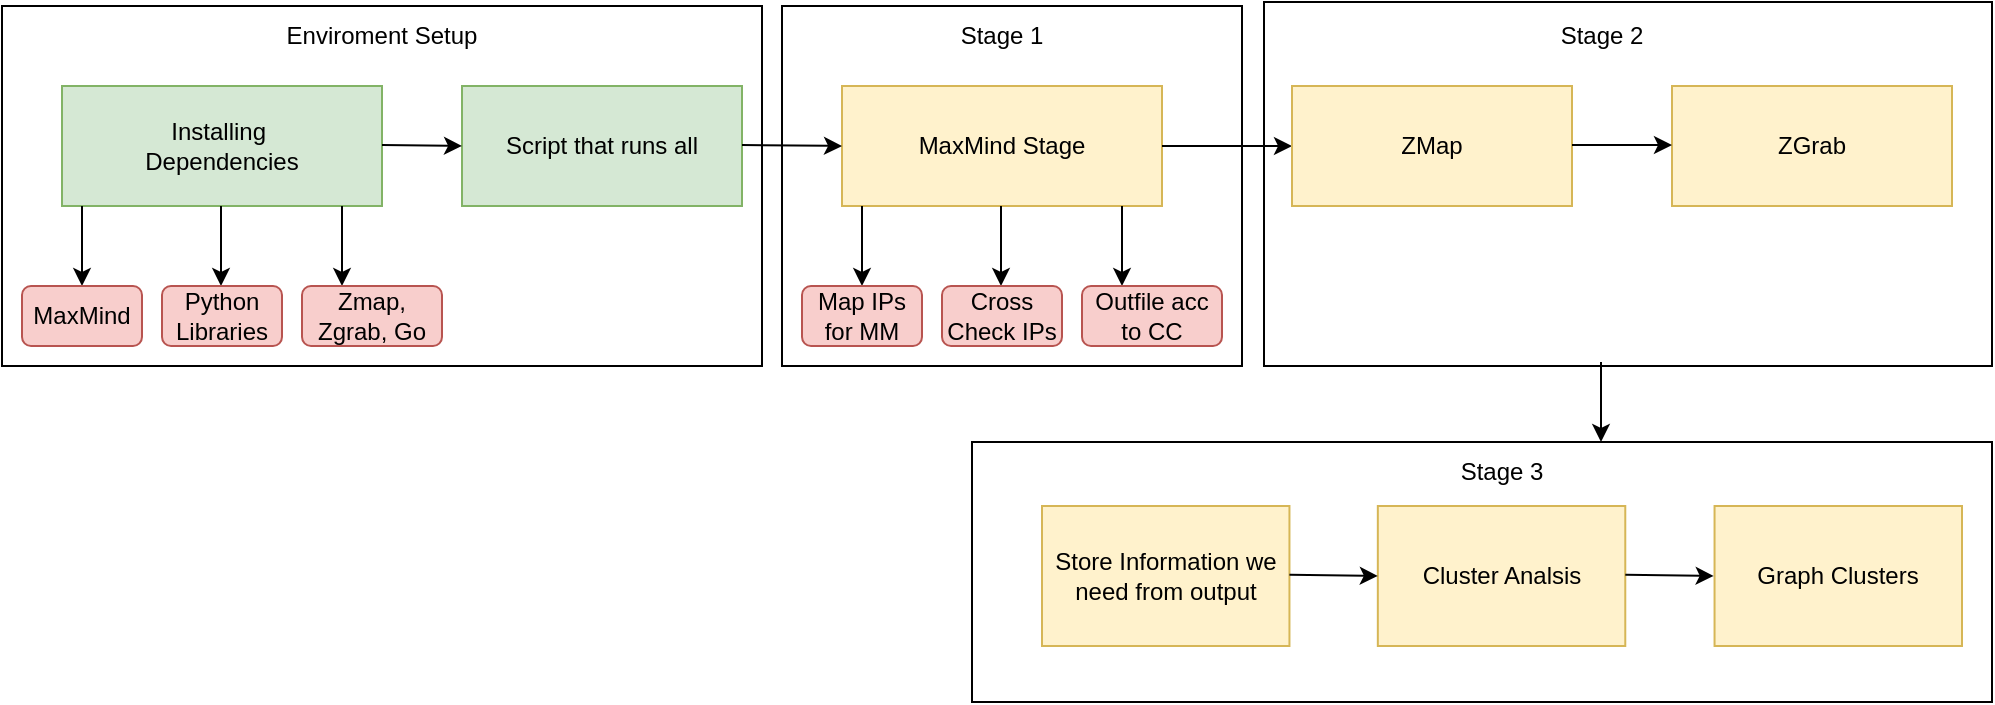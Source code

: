 <mxfile version="17.4.1" type="device" pages="5"><diagram id="p1ghmTGl7M3jVOJkn0ZW" name="Page-1"><mxGraphModel dx="946" dy="556" grid="1" gridSize="10" guides="1" tooltips="1" connect="1" arrows="1" fold="1" page="1" pageScale="1" pageWidth="827" pageHeight="1169" math="0" shadow="0"><root><mxCell id="0"/><mxCell id="1" parent="0"/><mxCell id="IMDC9odkhuIQ_iTcnqW2-19" value="" style="rounded=0;whiteSpace=wrap;html=1;" parent="1" vertex="1"><mxGeometry x="480" y="120" width="230" height="180" as="geometry"/></mxCell><mxCell id="IMDC9odkhuIQ_iTcnqW2-10" value="" style="rounded=0;whiteSpace=wrap;html=1;" parent="1" vertex="1"><mxGeometry x="575" y="338" width="510" height="130" as="geometry"/></mxCell><mxCell id="IMDC9odkhuIQ_iTcnqW2-7" value="" style="rounded=0;whiteSpace=wrap;html=1;" parent="1" vertex="1"><mxGeometry x="721" y="118" width="364" height="182" as="geometry"/></mxCell><mxCell id="IMDC9odkhuIQ_iTcnqW2-2" value="" style="rounded=0;whiteSpace=wrap;html=1;" parent="1" vertex="1"><mxGeometry x="90" y="120" width="380" height="180" as="geometry"/></mxCell><mxCell id="6gKmCxm5A9qFWtHP7vVL-2" value="Installing&amp;nbsp;&lt;br&gt;Dependencies" style="rounded=0;whiteSpace=wrap;html=1;fillColor=#d5e8d4;strokeColor=#82b366;" parent="1" vertex="1"><mxGeometry x="120" y="160" width="160" height="60" as="geometry"/></mxCell><mxCell id="6gKmCxm5A9qFWtHP7vVL-6" value="" style="endArrow=classic;html=1;rounded=0;" parent="1" edge="1"><mxGeometry width="50" height="50" relative="1" as="geometry"><mxPoint x="130" y="220" as="sourcePoint"/><mxPoint x="130" y="260" as="targetPoint"/></mxGeometry></mxCell><mxCell id="6gKmCxm5A9qFWtHP7vVL-8" value="" style="endArrow=classic;html=1;rounded=0;" parent="1" edge="1"><mxGeometry width="50" height="50" relative="1" as="geometry"><mxPoint x="199.5" y="220" as="sourcePoint"/><mxPoint x="199.5" y="260" as="targetPoint"/></mxGeometry></mxCell><mxCell id="6gKmCxm5A9qFWtHP7vVL-9" value="" style="endArrow=classic;html=1;rounded=0;" parent="1" edge="1"><mxGeometry width="50" height="50" relative="1" as="geometry"><mxPoint x="260" y="220" as="sourcePoint"/><mxPoint x="260" y="260" as="targetPoint"/></mxGeometry></mxCell><mxCell id="6gKmCxm5A9qFWtHP7vVL-10" value="MaxMind" style="rounded=1;whiteSpace=wrap;html=1;fillColor=#f8cecc;strokeColor=#b85450;" parent="1" vertex="1"><mxGeometry x="100" y="260" width="60" height="30" as="geometry"/></mxCell><mxCell id="6gKmCxm5A9qFWtHP7vVL-12" value="Python&lt;br&gt;Libraries" style="rounded=1;whiteSpace=wrap;html=1;fillColor=#f8cecc;strokeColor=#b85450;" parent="1" vertex="1"><mxGeometry x="170" y="260" width="60" height="30" as="geometry"/></mxCell><mxCell id="6gKmCxm5A9qFWtHP7vVL-13" value="Zmap, Zgrab, Go" style="rounded=1;whiteSpace=wrap;html=1;fillColor=#f8cecc;strokeColor=#b85450;" parent="1" vertex="1"><mxGeometry x="240" y="260" width="70" height="30" as="geometry"/></mxCell><mxCell id="6gKmCxm5A9qFWtHP7vVL-17" value="Script that runs all" style="rounded=0;whiteSpace=wrap;html=1;fillColor=#d5e8d4;strokeColor=#82b366;" parent="1" vertex="1"><mxGeometry x="320" y="160" width="140" height="60" as="geometry"/></mxCell><mxCell id="6gKmCxm5A9qFWtHP7vVL-18" value="MaxMind Stage" style="rounded=0;whiteSpace=wrap;html=1;fillColor=#fff2cc;strokeColor=#d6b656;" parent="1" vertex="1"><mxGeometry x="510" y="160" width="160" height="60" as="geometry"/></mxCell><mxCell id="6gKmCxm5A9qFWtHP7vVL-22" value="" style="endArrow=classic;html=1;rounded=0;" parent="1" edge="1"><mxGeometry width="50" height="50" relative="1" as="geometry"><mxPoint x="520" y="220" as="sourcePoint"/><mxPoint x="520" y="260" as="targetPoint"/></mxGeometry></mxCell><mxCell id="6gKmCxm5A9qFWtHP7vVL-23" value="" style="endArrow=classic;html=1;rounded=0;" parent="1" edge="1"><mxGeometry width="50" height="50" relative="1" as="geometry"><mxPoint x="589.5" y="220" as="sourcePoint"/><mxPoint x="589.5" y="260" as="targetPoint"/></mxGeometry></mxCell><mxCell id="6gKmCxm5A9qFWtHP7vVL-24" value="" style="endArrow=classic;html=1;rounded=0;" parent="1" edge="1"><mxGeometry width="50" height="50" relative="1" as="geometry"><mxPoint x="650" y="220" as="sourcePoint"/><mxPoint x="650" y="260" as="targetPoint"/></mxGeometry></mxCell><mxCell id="6gKmCxm5A9qFWtHP7vVL-25" value="Map IPs for MM" style="rounded=1;whiteSpace=wrap;html=1;fillColor=#f8cecc;strokeColor=#b85450;" parent="1" vertex="1"><mxGeometry x="490" y="260" width="60" height="30" as="geometry"/></mxCell><mxCell id="6gKmCxm5A9qFWtHP7vVL-26" value="Cross Check IPs" style="rounded=1;whiteSpace=wrap;html=1;fillColor=#f8cecc;strokeColor=#b85450;" parent="1" vertex="1"><mxGeometry x="560" y="260" width="60" height="30" as="geometry"/></mxCell><mxCell id="6gKmCxm5A9qFWtHP7vVL-27" value="Outfile acc to CC" style="rounded=1;whiteSpace=wrap;html=1;fillColor=#f8cecc;strokeColor=#b85450;" parent="1" vertex="1"><mxGeometry x="630" y="260" width="70" height="30" as="geometry"/></mxCell><mxCell id="6gKmCxm5A9qFWtHP7vVL-28" value="" style="endArrow=classic;html=1;rounded=0;entryX=0;entryY=0.5;entryDx=0;entryDy=0;" parent="1" target="6gKmCxm5A9qFWtHP7vVL-17" edge="1"><mxGeometry width="50" height="50" relative="1" as="geometry"><mxPoint x="280" y="189.5" as="sourcePoint"/><mxPoint x="330" y="200" as="targetPoint"/></mxGeometry></mxCell><mxCell id="6gKmCxm5A9qFWtHP7vVL-29" value="" style="endArrow=classic;html=1;rounded=0;entryX=0;entryY=0.5;entryDx=0;entryDy=0;" parent="1" target="6gKmCxm5A9qFWtHP7vVL-18" edge="1"><mxGeometry width="50" height="50" relative="1" as="geometry"><mxPoint x="460" y="189.5" as="sourcePoint"/><mxPoint x="500" y="190" as="targetPoint"/></mxGeometry></mxCell><mxCell id="6gKmCxm5A9qFWtHP7vVL-30" value="" style="endArrow=classic;html=1;rounded=0;entryX=0;entryY=0.5;entryDx=0;entryDy=0;exitX=1;exitY=0.5;exitDx=0;exitDy=0;" parent="1" source="6gKmCxm5A9qFWtHP7vVL-18" target="6gKmCxm5A9qFWtHP7vVL-19" edge="1"><mxGeometry width="50" height="50" relative="1" as="geometry"><mxPoint x="680" y="189.5" as="sourcePoint"/><mxPoint x="720" y="190" as="targetPoint"/></mxGeometry></mxCell><mxCell id="IMDC9odkhuIQ_iTcnqW2-8" value="Stage 1" style="text;html=1;strokeColor=none;fillColor=none;align=center;verticalAlign=middle;whiteSpace=wrap;rounded=0;" parent="1" vertex="1"><mxGeometry x="560" y="120" width="60" height="30" as="geometry"/></mxCell><mxCell id="IMDC9odkhuIQ_iTcnqW2-9" value="Stage 2" style="text;html=1;strokeColor=none;fillColor=none;align=center;verticalAlign=middle;whiteSpace=wrap;rounded=0;" parent="1" vertex="1"><mxGeometry x="860" y="120" width="60" height="30" as="geometry"/></mxCell><mxCell id="IMDC9odkhuIQ_iTcnqW2-14" value="" style="endArrow=classic;html=1;rounded=0;" parent="1" edge="1"><mxGeometry width="50" height="50" relative="1" as="geometry"><mxPoint x="889.5" y="298" as="sourcePoint"/><mxPoint x="889.5" y="338" as="targetPoint"/></mxGeometry></mxCell><mxCell id="IMDC9odkhuIQ_iTcnqW2-15" value="" style="group" parent="1" vertex="1" connectable="0"><mxGeometry x="735" y="160" width="330" height="60" as="geometry"/></mxCell><mxCell id="6gKmCxm5A9qFWtHP7vVL-19" value="ZMap" style="rounded=0;whiteSpace=wrap;html=1;fillColor=#fff2cc;strokeColor=#d6b656;" parent="IMDC9odkhuIQ_iTcnqW2-15" vertex="1"><mxGeometry width="140" height="60" as="geometry"/></mxCell><mxCell id="6gKmCxm5A9qFWtHP7vVL-20" value="ZGrab" style="rounded=0;whiteSpace=wrap;html=1;fillColor=#fff2cc;strokeColor=#d6b656;" parent="IMDC9odkhuIQ_iTcnqW2-15" vertex="1"><mxGeometry x="190" width="140" height="60" as="geometry"/></mxCell><mxCell id="IMDC9odkhuIQ_iTcnqW2-5" value="" style="endArrow=classic;html=1;rounded=0;entryX=0;entryY=0.5;entryDx=0;entryDy=0;exitX=1;exitY=0.5;exitDx=0;exitDy=0;" parent="IMDC9odkhuIQ_iTcnqW2-15" edge="1"><mxGeometry width="50" height="50" relative="1" as="geometry"><mxPoint x="140" y="29.5" as="sourcePoint"/><mxPoint x="190" y="29.5" as="targetPoint"/></mxGeometry></mxCell><mxCell id="IMDC9odkhuIQ_iTcnqW2-16" value="Stage 3" style="text;html=1;strokeColor=none;fillColor=none;align=center;verticalAlign=middle;whiteSpace=wrap;rounded=0;" parent="1" vertex="1"><mxGeometry x="810" y="338" width="60" height="30" as="geometry"/></mxCell><mxCell id="IMDC9odkhuIQ_iTcnqW2-17" value="Enviroment Setup" style="text;html=1;strokeColor=none;fillColor=none;align=center;verticalAlign=middle;whiteSpace=wrap;rounded=0;" parent="1" vertex="1"><mxGeometry x="220" y="120" width="120" height="30" as="geometry"/></mxCell><mxCell id="6gKmCxm5A9qFWtHP7vVL-21" value="Store Information we need from output" style="rounded=0;whiteSpace=wrap;html=1;fillColor=#fff2cc;strokeColor=#d6b656;" parent="1" vertex="1"><mxGeometry x="610" y="370" width="123.727" height="70" as="geometry"/></mxCell><mxCell id="XwZqtKBFnZxjLZvzYoS3-1" value="Cluster Analsis" style="rounded=0;whiteSpace=wrap;html=1;fillColor=#fff2cc;strokeColor=#d6b656;" parent="1" vertex="1"><mxGeometry x="777.915" y="370" width="123.727" height="70" as="geometry"/></mxCell><mxCell id="XwZqtKBFnZxjLZvzYoS3-3" value="" style="endArrow=classic;html=1;rounded=0;" parent="1" edge="1"><mxGeometry width="50" height="50" relative="1" as="geometry"><mxPoint x="733.727" y="404.417" as="sourcePoint"/><mxPoint x="777.915" y="405" as="targetPoint"/></mxGeometry></mxCell><mxCell id="XwZqtKBFnZxjLZvzYoS3-4" value="Graph Clusters" style="rounded=0;whiteSpace=wrap;html=1;fillColor=#fff2cc;strokeColor=#d6b656;" parent="1" vertex="1"><mxGeometry x="946.273" y="370" width="123.727" height="70" as="geometry"/></mxCell><mxCell id="XwZqtKBFnZxjLZvzYoS3-5" value="" style="endArrow=classic;html=1;rounded=0;" parent="1" edge="1"><mxGeometry width="50" height="50" relative="1" as="geometry"><mxPoint x="901.643" y="404.417" as="sourcePoint"/><mxPoint x="945.831" y="405" as="targetPoint"/></mxGeometry></mxCell></root></mxGraphModel></diagram><diagram id="Q8cu8RXdNQCHAh3snsJk" name="Page-2"><mxGraphModel dx="1426" dy="736" grid="1" gridSize="10" guides="1" tooltips="1" connect="1" arrows="1" fold="1" page="1" pageScale="1" pageWidth="827" pageHeight="1169" math="0" shadow="0"><root><mxCell id="0"/><mxCell id="1" parent="0"/><mxCell id="fUkJXOus1mlH8IAVYVDx-9" value="c" style="group" parent="1" vertex="1" connectable="0"><mxGeometry x="200" y="120" width="275" height="180" as="geometry"/></mxCell><mxCell id="fUkJXOus1mlH8IAVYVDx-1" value="" style="rounded=0;whiteSpace=wrap;html=1;" parent="fUkJXOus1mlH8IAVYVDx-9" vertex="1"><mxGeometry x="20" width="230" height="180" as="geometry"/></mxCell><mxCell id="fUkJXOus1mlH8IAVYVDx-2" value="MaxMind Stage" style="rounded=0;whiteSpace=wrap;html=1;fillColor=#fff2cc;strokeColor=#d6b656;" parent="fUkJXOus1mlH8IAVYVDx-9" vertex="1"><mxGeometry x="50" y="40" width="160" height="60" as="geometry"/></mxCell><mxCell id="fUkJXOus1mlH8IAVYVDx-3" value="" style="endArrow=classic;html=1;rounded=0;" parent="fUkJXOus1mlH8IAVYVDx-9" edge="1"><mxGeometry width="50" height="50" relative="1" as="geometry"><mxPoint x="60" y="100" as="sourcePoint"/><mxPoint x="60" y="140" as="targetPoint"/></mxGeometry></mxCell><mxCell id="fUkJXOus1mlH8IAVYVDx-4" value="Map IPs for MM" style="rounded=1;whiteSpace=wrap;html=1;fillColor=#f8cecc;strokeColor=#b85450;" parent="fUkJXOus1mlH8IAVYVDx-9" vertex="1"><mxGeometry x="30" y="140" width="60" height="30" as="geometry"/></mxCell><mxCell id="fUkJXOus1mlH8IAVYVDx-5" value="Cross Check IPs" style="rounded=1;whiteSpace=wrap;html=1;fillColor=#f8cecc;strokeColor=#b85450;" parent="fUkJXOus1mlH8IAVYVDx-9" vertex="1"><mxGeometry x="100" y="140" width="60" height="30" as="geometry"/></mxCell><mxCell id="fUkJXOus1mlH8IAVYVDx-6" value="Outfile acc to CC" style="rounded=1;whiteSpace=wrap;html=1;fillColor=#f8cecc;strokeColor=#b85450;" parent="fUkJXOus1mlH8IAVYVDx-9" vertex="1"><mxGeometry x="170" y="140" width="70" height="30" as="geometry"/></mxCell><mxCell id="fUkJXOus1mlH8IAVYVDx-7" value="" style="endArrow=classic;html=1;rounded=0;entryX=0;entryY=0.5;entryDx=0;entryDy=0;" parent="fUkJXOus1mlH8IAVYVDx-9" target="fUkJXOus1mlH8IAVYVDx-2" edge="1"><mxGeometry width="50" height="50" relative="1" as="geometry"><mxPoint y="69.5" as="sourcePoint"/><mxPoint x="40" y="70" as="targetPoint"/></mxGeometry></mxCell><mxCell id="fUkJXOus1mlH8IAVYVDx-8" value="" style="endArrow=classic;html=1;rounded=0;entryX=0;entryY=0.5;entryDx=0;entryDy=0;exitX=1;exitY=0.5;exitDx=0;exitDy=0;" parent="fUkJXOus1mlH8IAVYVDx-9" source="fUkJXOus1mlH8IAVYVDx-2" edge="1"><mxGeometry width="50" height="50" relative="1" as="geometry"><mxPoint x="220" y="69.5" as="sourcePoint"/><mxPoint x="275" y="70" as="targetPoint"/></mxGeometry></mxCell><mxCell id="fUkJXOus1mlH8IAVYVDx-11" value="Stage 1" style="text;html=1;strokeColor=none;fillColor=none;align=center;verticalAlign=middle;whiteSpace=wrap;rounded=0;" parent="fUkJXOus1mlH8IAVYVDx-9" vertex="1"><mxGeometry x="100" y="10" width="60" height="30" as="geometry"/></mxCell></root></mxGraphModel></diagram><diagram id="rsGQrbRAFUWxgS3vgx7f" name="Page-3"><mxGraphModel dx="946" dy="480" grid="1" gridSize="10" guides="1" tooltips="1" connect="1" arrows="1" fold="1" page="1" pageScale="1" pageWidth="827" pageHeight="1169" math="0" shadow="0"><root><mxCell id="0"/><mxCell id="1" parent="0"/><mxCell id="mIcM6Mgcj0d_g6_Usa2P-2" value="" style="group" parent="1" vertex="1" connectable="0"><mxGeometry x="210" y="70" width="435" height="230" as="geometry"/></mxCell><mxCell id="VIcBrAf2FCEd_1r5TnbZ-1" value="" style="rounded=0;whiteSpace=wrap;html=1;" parent="mIcM6Mgcj0d_g6_Usa2P-2" vertex="1"><mxGeometry x="71" width="364" height="172" as="geometry"/></mxCell><mxCell id="VIcBrAf2FCEd_1r5TnbZ-2" value="" style="endArrow=classic;html=1;rounded=0;entryX=0;entryY=0.5;entryDx=0;entryDy=0;" parent="mIcM6Mgcj0d_g6_Usa2P-2" target="VIcBrAf2FCEd_1r5TnbZ-5" edge="1"><mxGeometry width="50" height="50" relative="1" as="geometry"><mxPoint y="88" as="sourcePoint"/><mxPoint x="70" y="74" as="targetPoint"/></mxGeometry></mxCell><mxCell id="VIcBrAf2FCEd_1r5TnbZ-3" value="Stage 2" style="text;html=1;strokeColor=none;fillColor=none;align=center;verticalAlign=middle;whiteSpace=wrap;rounded=0;" parent="mIcM6Mgcj0d_g6_Usa2P-2" vertex="1"><mxGeometry x="223" y="10" width="60" height="30" as="geometry"/></mxCell><mxCell id="VIcBrAf2FCEd_1r5TnbZ-4" value="" style="group" parent="mIcM6Mgcj0d_g6_Usa2P-2" vertex="1" connectable="0"><mxGeometry x="88" y="58" width="330" height="60" as="geometry"/></mxCell><mxCell id="VIcBrAf2FCEd_1r5TnbZ-5" value="ZMap" style="rounded=0;whiteSpace=wrap;html=1;fillColor=#fff2cc;strokeColor=#d6b656;" parent="VIcBrAf2FCEd_1r5TnbZ-4" vertex="1"><mxGeometry width="140" height="60" as="geometry"/></mxCell><mxCell id="VIcBrAf2FCEd_1r5TnbZ-6" value="ZGrab" style="rounded=0;whiteSpace=wrap;html=1;fillColor=#fff2cc;strokeColor=#d6b656;" parent="VIcBrAf2FCEd_1r5TnbZ-4" vertex="1"><mxGeometry x="190" width="140" height="60" as="geometry"/></mxCell><mxCell id="VIcBrAf2FCEd_1r5TnbZ-7" value="" style="endArrow=classic;html=1;rounded=0;entryX=0;entryY=0.5;entryDx=0;entryDy=0;exitX=1;exitY=0.5;exitDx=0;exitDy=0;" parent="VIcBrAf2FCEd_1r5TnbZ-4" edge="1"><mxGeometry width="50" height="50" relative="1" as="geometry"><mxPoint x="140" y="29.5" as="sourcePoint"/><mxPoint x="190" y="29.5" as="targetPoint"/></mxGeometry></mxCell><mxCell id="mIcM6Mgcj0d_g6_Usa2P-1" value="" style="endArrow=classic;html=1;rounded=0;" parent="mIcM6Mgcj0d_g6_Usa2P-2" edge="1"><mxGeometry width="50" height="50" relative="1" as="geometry"><mxPoint x="270" y="172" as="sourcePoint"/><mxPoint x="270" y="230" as="targetPoint"/></mxGeometry></mxCell></root></mxGraphModel></diagram><diagram id="G4MhLKNBEXT8tjHlWAez" name="Page-4"><mxGraphModel dx="946" dy="480" grid="1" gridSize="10" guides="1" tooltips="1" connect="1" arrows="1" fold="1" page="1" pageScale="1" pageWidth="827" pageHeight="1169" math="0" shadow="0"><root><mxCell id="0"/><mxCell id="1" parent="0"/><mxCell id="s8RexsvvbEi4Wd25VRK6-1" value="" style="rounded=0;whiteSpace=wrap;html=1;" parent="1" vertex="1"><mxGeometry x="580" y="330" width="510" height="130" as="geometry"/></mxCell><mxCell id="s8RexsvvbEi4Wd25VRK6-2" value="" style="group" parent="1" vertex="1" connectable="0"><mxGeometry x="610" y="370" width="460" height="70" as="geometry"/></mxCell><mxCell id="s8RexsvvbEi4Wd25VRK6-3" value="Store Information we need from output" style="rounded=0;whiteSpace=wrap;html=1;fillColor=#fff2cc;strokeColor=#d6b656;" parent="s8RexsvvbEi4Wd25VRK6-2" vertex="1"><mxGeometry width="123.727" height="70" as="geometry"/></mxCell><mxCell id="s8RexsvvbEi4Wd25VRK6-4" value="Cluster Analsis" style="rounded=0;whiteSpace=wrap;html=1;fillColor=#fff2cc;strokeColor=#d6b656;" parent="s8RexsvvbEi4Wd25VRK6-2" vertex="1"><mxGeometry x="167.915" width="123.727" height="70" as="geometry"/></mxCell><mxCell id="s8RexsvvbEi4Wd25VRK6-5" value="" style="endArrow=classic;html=1;rounded=0;" parent="s8RexsvvbEi4Wd25VRK6-2" edge="1"><mxGeometry width="50" height="50" relative="1" as="geometry"><mxPoint x="123.727" y="34.417" as="sourcePoint"/><mxPoint x="167.915" y="35" as="targetPoint"/></mxGeometry></mxCell><mxCell id="s8RexsvvbEi4Wd25VRK6-6" value="Graph Clusters" style="rounded=0;whiteSpace=wrap;html=1;fillColor=#fff2cc;strokeColor=#d6b656;" parent="s8RexsvvbEi4Wd25VRK6-2" vertex="1"><mxGeometry x="336.273" width="123.727" height="70" as="geometry"/></mxCell><mxCell id="s8RexsvvbEi4Wd25VRK6-7" value="" style="endArrow=classic;html=1;rounded=0;" parent="s8RexsvvbEi4Wd25VRK6-2" edge="1"><mxGeometry width="50" height="50" relative="1" as="geometry"><mxPoint x="291.643" y="34.417" as="sourcePoint"/><mxPoint x="335.831" y="35" as="targetPoint"/></mxGeometry></mxCell><mxCell id="s8RexsvvbEi4Wd25VRK6-8" value="" style="endArrow=classic;html=1;rounded=0;" parent="1" edge="1"><mxGeometry width="50" height="50" relative="1" as="geometry"><mxPoint x="827" y="270" as="sourcePoint"/><mxPoint x="827" y="330" as="targetPoint"/></mxGeometry></mxCell><mxCell id="s8RexsvvbEi4Wd25VRK6-9" value="Stage 3" style="text;html=1;strokeColor=none;fillColor=none;align=center;verticalAlign=middle;whiteSpace=wrap;rounded=0;" parent="1" vertex="1"><mxGeometry x="810" y="338" width="60" height="30" as="geometry"/></mxCell></root></mxGraphModel></diagram><diagram id="M3s6Fp3fa12Kwwg7jWNf" name="Page-5"><mxGraphModel dx="2088" dy="741" grid="1" gridSize="10" guides="1" tooltips="1" connect="1" arrows="1" fold="1" page="1" pageScale="1" pageWidth="827" pageHeight="1169" math="0" shadow="0"><root><mxCell id="0"/><mxCell id="1" parent="0"/><mxCell id="qB5kn-7u_8D3P7rGlUio-2" value="" style="group" parent="1" vertex="1" connectable="0"><mxGeometry y="30" width="560" height="210" as="geometry"/></mxCell><mxCell id="o1l5NkvWylNOVuVNRMH7-1" value="" style="rounded=0;whiteSpace=wrap;html=1;fillColor=#cce5ff;strokeColor=#36393d;" parent="qB5kn-7u_8D3P7rGlUio-2" vertex="1"><mxGeometry width="560" height="200" as="geometry"/></mxCell><mxCell id="CwRqbkD7rFh6ropkk8RS-6" value="Environment Setup" style="text;html=1;strokeColor=none;fillColor=none;align=center;verticalAlign=middle;whiteSpace=wrap;rounded=0;fontSize=15;fontStyle=1" parent="qB5kn-7u_8D3P7rGlUio-2" vertex="1"><mxGeometry x="168.269" y="10" width="180.385" height="30" as="geometry"/></mxCell><mxCell id="o1l5NkvWylNOVuVNRMH7-19" value="" style="group" parent="qB5kn-7u_8D3P7rGlUio-2" vertex="1" connectable="0"><mxGeometry x="26.923" y="50" width="506.154" height="160" as="geometry"/></mxCell><mxCell id="o1l5NkvWylNOVuVNRMH7-2" value="&lt;b&gt;Installing&amp;nbsp;&lt;br&gt;Dependencies&lt;/b&gt;" style="rounded=0;whiteSpace=wrap;html=1;fillColor=#d5e8d4;strokeColor=#82b366;" parent="o1l5NkvWylNOVuVNRMH7-19" vertex="1"><mxGeometry x="21.538" width="172.308" height="60" as="geometry"/></mxCell><mxCell id="o1l5NkvWylNOVuVNRMH7-3" value="" style="endArrow=classic;html=1;rounded=0;" parent="o1l5NkvWylNOVuVNRMH7-19" edge="1"><mxGeometry width="50" height="50" relative="1" as="geometry"><mxPoint x="32.308" y="60" as="sourcePoint"/><mxPoint x="32.308" y="100" as="targetPoint"/></mxGeometry></mxCell><mxCell id="o1l5NkvWylNOVuVNRMH7-4" value="" style="endArrow=classic;html=1;rounded=0;" parent="o1l5NkvWylNOVuVNRMH7-19" edge="1"><mxGeometry width="50" height="50" relative="1" as="geometry"><mxPoint x="107.154" y="60" as="sourcePoint"/><mxPoint x="107.154" y="100" as="targetPoint"/></mxGeometry></mxCell><mxCell id="o1l5NkvWylNOVuVNRMH7-5" value="" style="endArrow=classic;html=1;rounded=0;" parent="o1l5NkvWylNOVuVNRMH7-19" edge="1"><mxGeometry width="50" height="50" relative="1" as="geometry"><mxPoint x="172.308" y="60" as="sourcePoint"/><mxPoint x="172.308" y="100" as="targetPoint"/></mxGeometry></mxCell><mxCell id="o1l5NkvWylNOVuVNRMH7-6" value="MaxMind" style="rounded=1;whiteSpace=wrap;html=1;fillColor=#f8cecc;strokeColor=#b85450;" parent="o1l5NkvWylNOVuVNRMH7-19" vertex="1"><mxGeometry y="100" width="64.615" height="30" as="geometry"/></mxCell><mxCell id="o1l5NkvWylNOVuVNRMH7-7" value="Python&lt;br&gt;Libraries" style="rounded=1;whiteSpace=wrap;html=1;fillColor=#f8cecc;strokeColor=#b85450;" parent="o1l5NkvWylNOVuVNRMH7-19" vertex="1"><mxGeometry x="75.385" y="100" width="64.615" height="30" as="geometry"/></mxCell><mxCell id="o1l5NkvWylNOVuVNRMH7-8" value="Zmap, Zgrab, Go" style="rounded=1;whiteSpace=wrap;html=1;fillColor=#f8cecc;strokeColor=#b85450;" parent="o1l5NkvWylNOVuVNRMH7-19" vertex="1"><mxGeometry x="150.769" y="100" width="75.385" height="30" as="geometry"/></mxCell><mxCell id="o1l5NkvWylNOVuVNRMH7-9" value="&lt;b&gt;Script that runs all&lt;/b&gt;" style="rounded=0;whiteSpace=wrap;html=1;fillColor=#d5e8d4;strokeColor=#82b366;" parent="o1l5NkvWylNOVuVNRMH7-19" vertex="1"><mxGeometry x="290.769" width="172.308" height="60" as="geometry"/></mxCell><mxCell id="o1l5NkvWylNOVuVNRMH7-12" value="" style="endArrow=classic;html=1;rounded=0;" parent="o1l5NkvWylNOVuVNRMH7-19" edge="1"><mxGeometry width="50" height="50" relative="1" as="geometry"><mxPoint x="301.538" y="60" as="sourcePoint"/><mxPoint x="301.538" y="100" as="targetPoint"/></mxGeometry></mxCell><mxCell id="o1l5NkvWylNOVuVNRMH7-13" value="" style="endArrow=classic;html=1;rounded=0;" parent="o1l5NkvWylNOVuVNRMH7-19" edge="1"><mxGeometry width="50" height="50" relative="1" as="geometry"><mxPoint x="376.385" y="60" as="sourcePoint"/><mxPoint x="376.385" y="100" as="targetPoint"/></mxGeometry></mxCell><mxCell id="o1l5NkvWylNOVuVNRMH7-14" value="" style="endArrow=classic;html=1;rounded=0;" parent="o1l5NkvWylNOVuVNRMH7-19" edge="1"><mxGeometry width="50" height="50" relative="1" as="geometry"><mxPoint x="441.538" y="60" as="sourcePoint"/><mxPoint x="441.538" y="100" as="targetPoint"/></mxGeometry></mxCell><mxCell id="o1l5NkvWylNOVuVNRMH7-15" value="Stage 1" style="rounded=1;whiteSpace=wrap;html=1;fillColor=#f8cecc;strokeColor=#b85450;" parent="o1l5NkvWylNOVuVNRMH7-19" vertex="1"><mxGeometry x="269.231" y="100" width="64.615" height="30" as="geometry"/></mxCell><mxCell id="o1l5NkvWylNOVuVNRMH7-16" value="Stage 2" style="rounded=1;whiteSpace=wrap;html=1;fillColor=#f8cecc;strokeColor=#b85450;" parent="o1l5NkvWylNOVuVNRMH7-19" vertex="1"><mxGeometry x="344.615" y="100" width="64.615" height="30" as="geometry"/></mxCell><mxCell id="o1l5NkvWylNOVuVNRMH7-17" value="Stage 3" style="rounded=1;whiteSpace=wrap;html=1;fillColor=#f8cecc;strokeColor=#b85450;" parent="o1l5NkvWylNOVuVNRMH7-19" vertex="1"><mxGeometry x="420.0" y="100" width="75.385" height="30" as="geometry"/></mxCell><mxCell id="o1l5NkvWylNOVuVNRMH7-18" value="" style="endArrow=classic;html=1;rounded=0;entryX=0;entryY=0.5;entryDx=0;entryDy=0;exitX=1;exitY=0.5;exitDx=0;exitDy=0;" parent="o1l5NkvWylNOVuVNRMH7-19" source="o1l5NkvWylNOVuVNRMH7-2" target="o1l5NkvWylNOVuVNRMH7-9" edge="1"><mxGeometry width="50" height="50" relative="1" as="geometry"><mxPoint x="199.231" y="29.5" as="sourcePoint"/><mxPoint x="274.615" y="29.5" as="targetPoint"/></mxGeometry></mxCell><mxCell id="jNedsOe-0CngPjaeySuj-23" value="" style="group;fillColor=#cce5ff;strokeColor=#36393d;" parent="1" vertex="1" connectable="0"><mxGeometry x="360" y="320" width="520" height="230" as="geometry"/></mxCell><mxCell id="jNedsOe-0CngPjaeySuj-5" value="" style="rounded=0;whiteSpace=wrap;html=1;fillColor=#cce5ff;strokeColor=#36393d;" parent="jNedsOe-0CngPjaeySuj-23" vertex="1"><mxGeometry width="520" height="230" as="geometry"/></mxCell><mxCell id="jNedsOe-0CngPjaeySuj-1" value="" style="group" parent="jNedsOe-0CngPjaeySuj-23" vertex="1" connectable="0"><mxGeometry x="75" y="62.727" width="330" height="62.727" as="geometry"/></mxCell><mxCell id="jNedsOe-0CngPjaeySuj-2" value="&lt;b&gt;ZMap&lt;/b&gt;" style="rounded=0;whiteSpace=wrap;html=1;fillColor=#fff2cc;strokeColor=#d6b656;" parent="jNedsOe-0CngPjaeySuj-1" vertex="1"><mxGeometry width="140" height="62.727" as="geometry"/></mxCell><mxCell id="jNedsOe-0CngPjaeySuj-3" value="&lt;b&gt;ZGrab&lt;/b&gt;" style="rounded=0;whiteSpace=wrap;html=1;fillColor=#fff2cc;strokeColor=#d6b656;" parent="jNedsOe-0CngPjaeySuj-1" vertex="1"><mxGeometry x="190" width="140" height="62.727" as="geometry"/></mxCell><mxCell id="jNedsOe-0CngPjaeySuj-4" value="" style="endArrow=classic;html=1;rounded=0;entryX=0;entryY=0.5;entryDx=0;entryDy=0;exitX=1;exitY=0.5;exitDx=0;exitDy=0;" parent="jNedsOe-0CngPjaeySuj-1" edge="1"><mxGeometry width="50" height="50" relative="1" as="geometry"><mxPoint x="140" y="30.841" as="sourcePoint"/><mxPoint x="190" y="30.841" as="targetPoint"/></mxGeometry></mxCell><mxCell id="jNedsOe-0CngPjaeySuj-8" value="" style="endArrow=classic;html=1;rounded=0;" parent="jNedsOe-0CngPjaeySuj-23" edge="1"><mxGeometry width="50" height="50" relative="1" as="geometry"><mxPoint x="147" y="125.455" as="sourcePoint"/><mxPoint x="147" y="167.273" as="targetPoint"/></mxGeometry></mxCell><mxCell id="jNedsOe-0CngPjaeySuj-9" value="Port 25 listners" style="rounded=1;whiteSpace=wrap;html=1;fillColor=#f8cecc;strokeColor=#b85450;" parent="jNedsOe-0CngPjaeySuj-23" vertex="1"><mxGeometry x="100" y="167.273" width="100" height="41.818" as="geometry"/></mxCell><mxCell id="jNedsOe-0CngPjaeySuj-10" value="" style="endArrow=classic;html=1;rounded=0;" parent="jNedsOe-0CngPjaeySuj-23" edge="1"><mxGeometry width="50" height="50" relative="1" as="geometry"><mxPoint x="337" y="125.455" as="sourcePoint"/><mxPoint x="337" y="167.273" as="targetPoint"/></mxGeometry></mxCell><mxCell id="jNedsOe-0CngPjaeySuj-11" value="Metadata for each P25 IP" style="rounded=1;whiteSpace=wrap;html=1;fillColor=#f8cecc;strokeColor=#b85450;" parent="jNedsOe-0CngPjaeySuj-23" vertex="1"><mxGeometry x="290" y="167.273" width="100" height="41.818" as="geometry"/></mxCell><mxCell id="jNedsOe-0CngPjaeySuj-12" value="Stage 2" style="text;html=1;strokeColor=none;fillColor=none;align=center;verticalAlign=middle;whiteSpace=wrap;rounded=0;fontSize=15;fontStyle=1" parent="jNedsOe-0CngPjaeySuj-23" vertex="1"><mxGeometry x="210" y="20.909" width="60" height="31.364" as="geometry"/></mxCell><mxCell id="jNedsOe-0CngPjaeySuj-24" value="" style="group;fillColor=#cce5ff;strokeColor=#36393d;" parent="1" vertex="1" connectable="0"><mxGeometry x="-100" y="600" width="760" height="240" as="geometry"/></mxCell><mxCell id="jNedsOe-0CngPjaeySuj-25" value="" style="rounded=0;whiteSpace=wrap;html=1;fillColor=#cce5ff;strokeColor=#36393d;" parent="jNedsOe-0CngPjaeySuj-24" vertex="1"><mxGeometry width="760" height="240.0" as="geometry"/></mxCell><mxCell id="jNedsOe-0CngPjaeySuj-34" value="Stage 3" style="text;html=1;strokeColor=none;fillColor=none;align=center;verticalAlign=middle;whiteSpace=wrap;rounded=0;fontSize=15;fontStyle=1" parent="jNedsOe-0CngPjaeySuj-24" vertex="1"><mxGeometry x="336.153" y="21.818" width="87.692" height="32.727" as="geometry"/></mxCell><mxCell id="jNedsOe-0CngPjaeySuj-26" value="" style="group" parent="jNedsOe-0CngPjaeySuj-24" vertex="1" connectable="0"><mxGeometry x="38.538" y="58.455" width="482.308" height="76.364" as="geometry"/></mxCell><mxCell id="jNedsOe-0CngPjaeySuj-27" value="&lt;b&gt;Process Data&lt;/b&gt;" style="rounded=0;whiteSpace=wrap;html=1;fillColor=#fff2cc;strokeColor=#d6b656;" parent="jNedsOe-0CngPjaeySuj-26" vertex="1"><mxGeometry width="204.615" height="65.455" as="geometry"/></mxCell><mxCell id="jNedsOe-0CngPjaeySuj-29" value="" style="endArrow=classic;html=1;rounded=0;exitX=1;exitY=0.5;exitDx=0;exitDy=0;" parent="jNedsOe-0CngPjaeySuj-26" edge="1"><mxGeometry width="50" height="50" relative="1" as="geometry"><mxPoint x="204.615" y="32.182" as="sourcePoint"/><mxPoint x="255.769" y="32.727" as="targetPoint"/></mxGeometry></mxCell><mxCell id="jNedsOe-0CngPjaeySuj-32" value="" style="endArrow=classic;html=1;rounded=0;" parent="jNedsOe-0CngPjaeySuj-26" edge="1"><mxGeometry width="50" height="50" relative="1" as="geometry"><mxPoint x="358.077" y="65.455" as="sourcePoint"/><mxPoint x="358.077" y="109.091" as="targetPoint"/></mxGeometry></mxCell><mxCell id="CwRqbkD7rFh6ropkk8RS-5" value="" style="edgeStyle=orthogonalEdgeStyle;rounded=0;orthogonalLoop=1;jettySize=auto;html=1;" parent="jNedsOe-0CngPjaeySuj-26" edge="1"><mxGeometry relative="1" as="geometry"><mxPoint x="458.923" y="37.571" as="sourcePoint"/><mxPoint x="510.077" y="37.571" as="targetPoint"/></mxGeometry></mxCell><mxCell id="jNedsOe-0CngPjaeySuj-31" value="Extract metadata" style="rounded=1;whiteSpace=wrap;html=1;fillColor=#f8cecc;strokeColor=#b85450;" parent="jNedsOe-0CngPjaeySuj-24" vertex="1"><mxGeometry x="2" y="167.545" width="146.154" height="43.636" as="geometry"/></mxCell><mxCell id="jNedsOe-0CngPjaeySuj-30" value="" style="endArrow=classic;html=1;rounded=0;" parent="jNedsOe-0CngPjaeySuj-24" edge="1"><mxGeometry width="50" height="50" relative="1" as="geometry"><mxPoint x="75.077" y="123.909" as="sourcePoint"/><mxPoint x="75.077" y="167.545" as="targetPoint"/></mxGeometry></mxCell><mxCell id="nDD94XdpnM4K_rpZ7ocz-5" value="Store" style="rounded=1;whiteSpace=wrap;html=1;fillColor=#f8cecc;strokeColor=#b85450;" parent="jNedsOe-0CngPjaeySuj-24" vertex="1"><mxGeometry x="148.154" y="167.545" width="146.154" height="43.636" as="geometry"/></mxCell><mxCell id="nDD94XdpnM4K_rpZ7ocz-4" value="" style="endArrow=classic;html=1;rounded=0;" parent="jNedsOe-0CngPjaeySuj-24" edge="1"><mxGeometry width="50" height="50" relative="1" as="geometry"><mxPoint x="219.231" y="130.909" as="sourcePoint"/><mxPoint x="219.231" y="174.545" as="targetPoint"/></mxGeometry></mxCell><mxCell id="jNedsOe-0CngPjaeySuj-33" value="Store" style="rounded=1;whiteSpace=wrap;html=1;fillColor=#f8cecc;strokeColor=#b85450;" parent="jNedsOe-0CngPjaeySuj-24" vertex="1"><mxGeometry x="323.538" y="167.545" width="146.154" height="43.636" as="geometry"/></mxCell><mxCell id="CwRqbkD7rFh6ropkk8RS-1" value="&lt;b&gt;Graph&amp;nbsp;Collisions&lt;/b&gt;" style="rounded=0;whiteSpace=wrap;html=1;fillColor=#fff2cc;strokeColor=#d6b656;" parent="jNedsOe-0CngPjaeySuj-24" vertex="1"><mxGeometry x="548.615" y="58.455" width="204.615" height="65.455" as="geometry"/></mxCell><mxCell id="jNedsOe-0CngPjaeySuj-28" value="&lt;b&gt;Find Collisions&lt;/b&gt;" style="rounded=0;whiteSpace=wrap;html=1;fillColor=#fff2cc;strokeColor=#d6b656;" parent="jNedsOe-0CngPjaeySuj-24" vertex="1"><mxGeometry x="294.308" y="58.455" width="204.615" height="65.455" as="geometry"/></mxCell><mxCell id="CwRqbkD7rFh6ropkk8RS-2" value="Store" style="rounded=1;whiteSpace=wrap;html=1;fillColor=#f8cecc;strokeColor=#b85450;" parent="jNedsOe-0CngPjaeySuj-24" vertex="1"><mxGeometry x="577.846" y="167.545" width="146.154" height="43.636" as="geometry"/></mxCell><mxCell id="CwRqbkD7rFh6ropkk8RS-3" value="" style="endArrow=classic;html=1;rounded=0;" parent="jNedsOe-0CngPjaeySuj-24" edge="1"><mxGeometry width="50" height="50" relative="1" as="geometry"><mxPoint x="650.105" y="123.909" as="sourcePoint"/><mxPoint x="650.105" y="167.545" as="targetPoint"/></mxGeometry></mxCell><mxCell id="CwRqbkD7rFh6ropkk8RS-4" value="" style="edgeStyle=orthogonalEdgeStyle;rounded=0;orthogonalLoop=1;jettySize=auto;html=1;" parent="jNedsOe-0CngPjaeySuj-24" source="jNedsOe-0CngPjaeySuj-27" target="jNedsOe-0CngPjaeySuj-28" edge="1"><mxGeometry relative="1" as="geometry"/></mxCell><mxCell id="qB5kn-7u_8D3P7rGlUio-1" value="" style="group" parent="1" vertex="1" connectable="0"><mxGeometry x="-280" y="320" width="520" height="230" as="geometry"/></mxCell><mxCell id="1XvC3KG2YN0cy12uOrHj-2" value="" style="rounded=0;whiteSpace=wrap;html=1;fillColor=#cce5ff;strokeColor=#36393d;" parent="qB5kn-7u_8D3P7rGlUio-1" vertex="1"><mxGeometry width="520" height="230" as="geometry"/></mxCell><mxCell id="1XvC3KG2YN0cy12uOrHj-12" value="" style="group" parent="qB5kn-7u_8D3P7rGlUio-1" vertex="1" connectable="0"><mxGeometry x="133.714" y="41.818" width="217.905" height="177.727" as="geometry"/></mxCell><mxCell id="1XvC3KG2YN0cy12uOrHj-1" value="&lt;b&gt;MaxMind&lt;/b&gt;" style="rounded=0;whiteSpace=wrap;html=1;fillColor=#fff2cc;strokeColor=#d6b656;" parent="1XvC3KG2YN0cy12uOrHj-12" vertex="1"><mxGeometry width="217.905" height="94.091" as="geometry"/></mxCell><mxCell id="1XvC3KG2YN0cy12uOrHj-3" value="" style="endArrow=classic;html=1;rounded=0;" parent="1XvC3KG2YN0cy12uOrHj-12" edge="1"><mxGeometry width="50" height="50" relative="1" as="geometry"><mxPoint x="46.552" y="94.091" as="sourcePoint"/><mxPoint x="46.552" y="135.909" as="targetPoint"/></mxGeometry></mxCell><mxCell id="1XvC3KG2YN0cy12uOrHj-6" value="Filter IPs acc to Country" style="rounded=1;whiteSpace=wrap;html=1;fillColor=#f8cecc;strokeColor=#b85450;" parent="1XvC3KG2YN0cy12uOrHj-12" vertex="1"><mxGeometry y="135.909" width="99.048" height="41.818" as="geometry"/></mxCell><mxCell id="1XvC3KG2YN0cy12uOrHj-9" value="" style="endArrow=classic;html=1;rounded=0;" parent="1XvC3KG2YN0cy12uOrHj-12" edge="1"><mxGeometry width="50" height="50" relative="1" as="geometry"><mxPoint x="165.41" y="94.091" as="sourcePoint"/><mxPoint x="165.41" y="135.909" as="targetPoint"/></mxGeometry></mxCell><mxCell id="1XvC3KG2YN0cy12uOrHj-10" value="Output to textfile" style="rounded=1;whiteSpace=wrap;html=1;fillColor=#f8cecc;strokeColor=#b85450;" parent="1XvC3KG2YN0cy12uOrHj-12" vertex="1"><mxGeometry x="118.857" y="135.909" width="99.048" height="41.818" as="geometry"/></mxCell><mxCell id="1XvC3KG2YN0cy12uOrHj-13" value="Stage 1" style="text;html=1;strokeColor=none;fillColor=none;align=center;verticalAlign=middle;whiteSpace=wrap;rounded=0;fontSize=15;fontStyle=1" parent="qB5kn-7u_8D3P7rGlUio-1" vertex="1"><mxGeometry x="212.952" y="10.455" width="59.429" height="31.364" as="geometry"/></mxCell><mxCell id="8ppZ52W1fxFNXInitU3w-2" style="edgeStyle=orthogonalEdgeStyle;rounded=0;orthogonalLoop=1;jettySize=auto;html=1;exitX=0.5;exitY=1;exitDx=0;exitDy=0;entryX=0.533;entryY=0.004;entryDx=0;entryDy=0;strokeWidth=4;entryPerimeter=0;" edge="1" parent="1" source="o1l5NkvWylNOVuVNRMH7-1" target="1XvC3KG2YN0cy12uOrHj-2"><mxGeometry relative="1" as="geometry"/></mxCell><mxCell id="8ppZ52W1fxFNXInitU3w-3" style="edgeStyle=orthogonalEdgeStyle;rounded=0;orthogonalLoop=1;jettySize=auto;html=1;exitX=1;exitY=0.5;exitDx=0;exitDy=0;entryX=0;entryY=0.5;entryDx=0;entryDy=0;strokeWidth=4;" edge="1" parent="1" source="1XvC3KG2YN0cy12uOrHj-2" target="jNedsOe-0CngPjaeySuj-5"><mxGeometry relative="1" as="geometry"><Array as="points"><mxPoint x="300" y="435"/><mxPoint x="300" y="435"/></Array></mxGeometry></mxCell><mxCell id="8ppZ52W1fxFNXInitU3w-4" style="edgeStyle=orthogonalEdgeStyle;rounded=0;orthogonalLoop=1;jettySize=auto;html=1;exitX=0.5;exitY=1;exitDx=0;exitDy=0;strokeWidth=4;" edge="1" parent="1" source="jNedsOe-0CngPjaeySuj-5" target="jNedsOe-0CngPjaeySuj-25"><mxGeometry relative="1" as="geometry"/></mxCell></root></mxGraphModel></diagram></mxfile>
